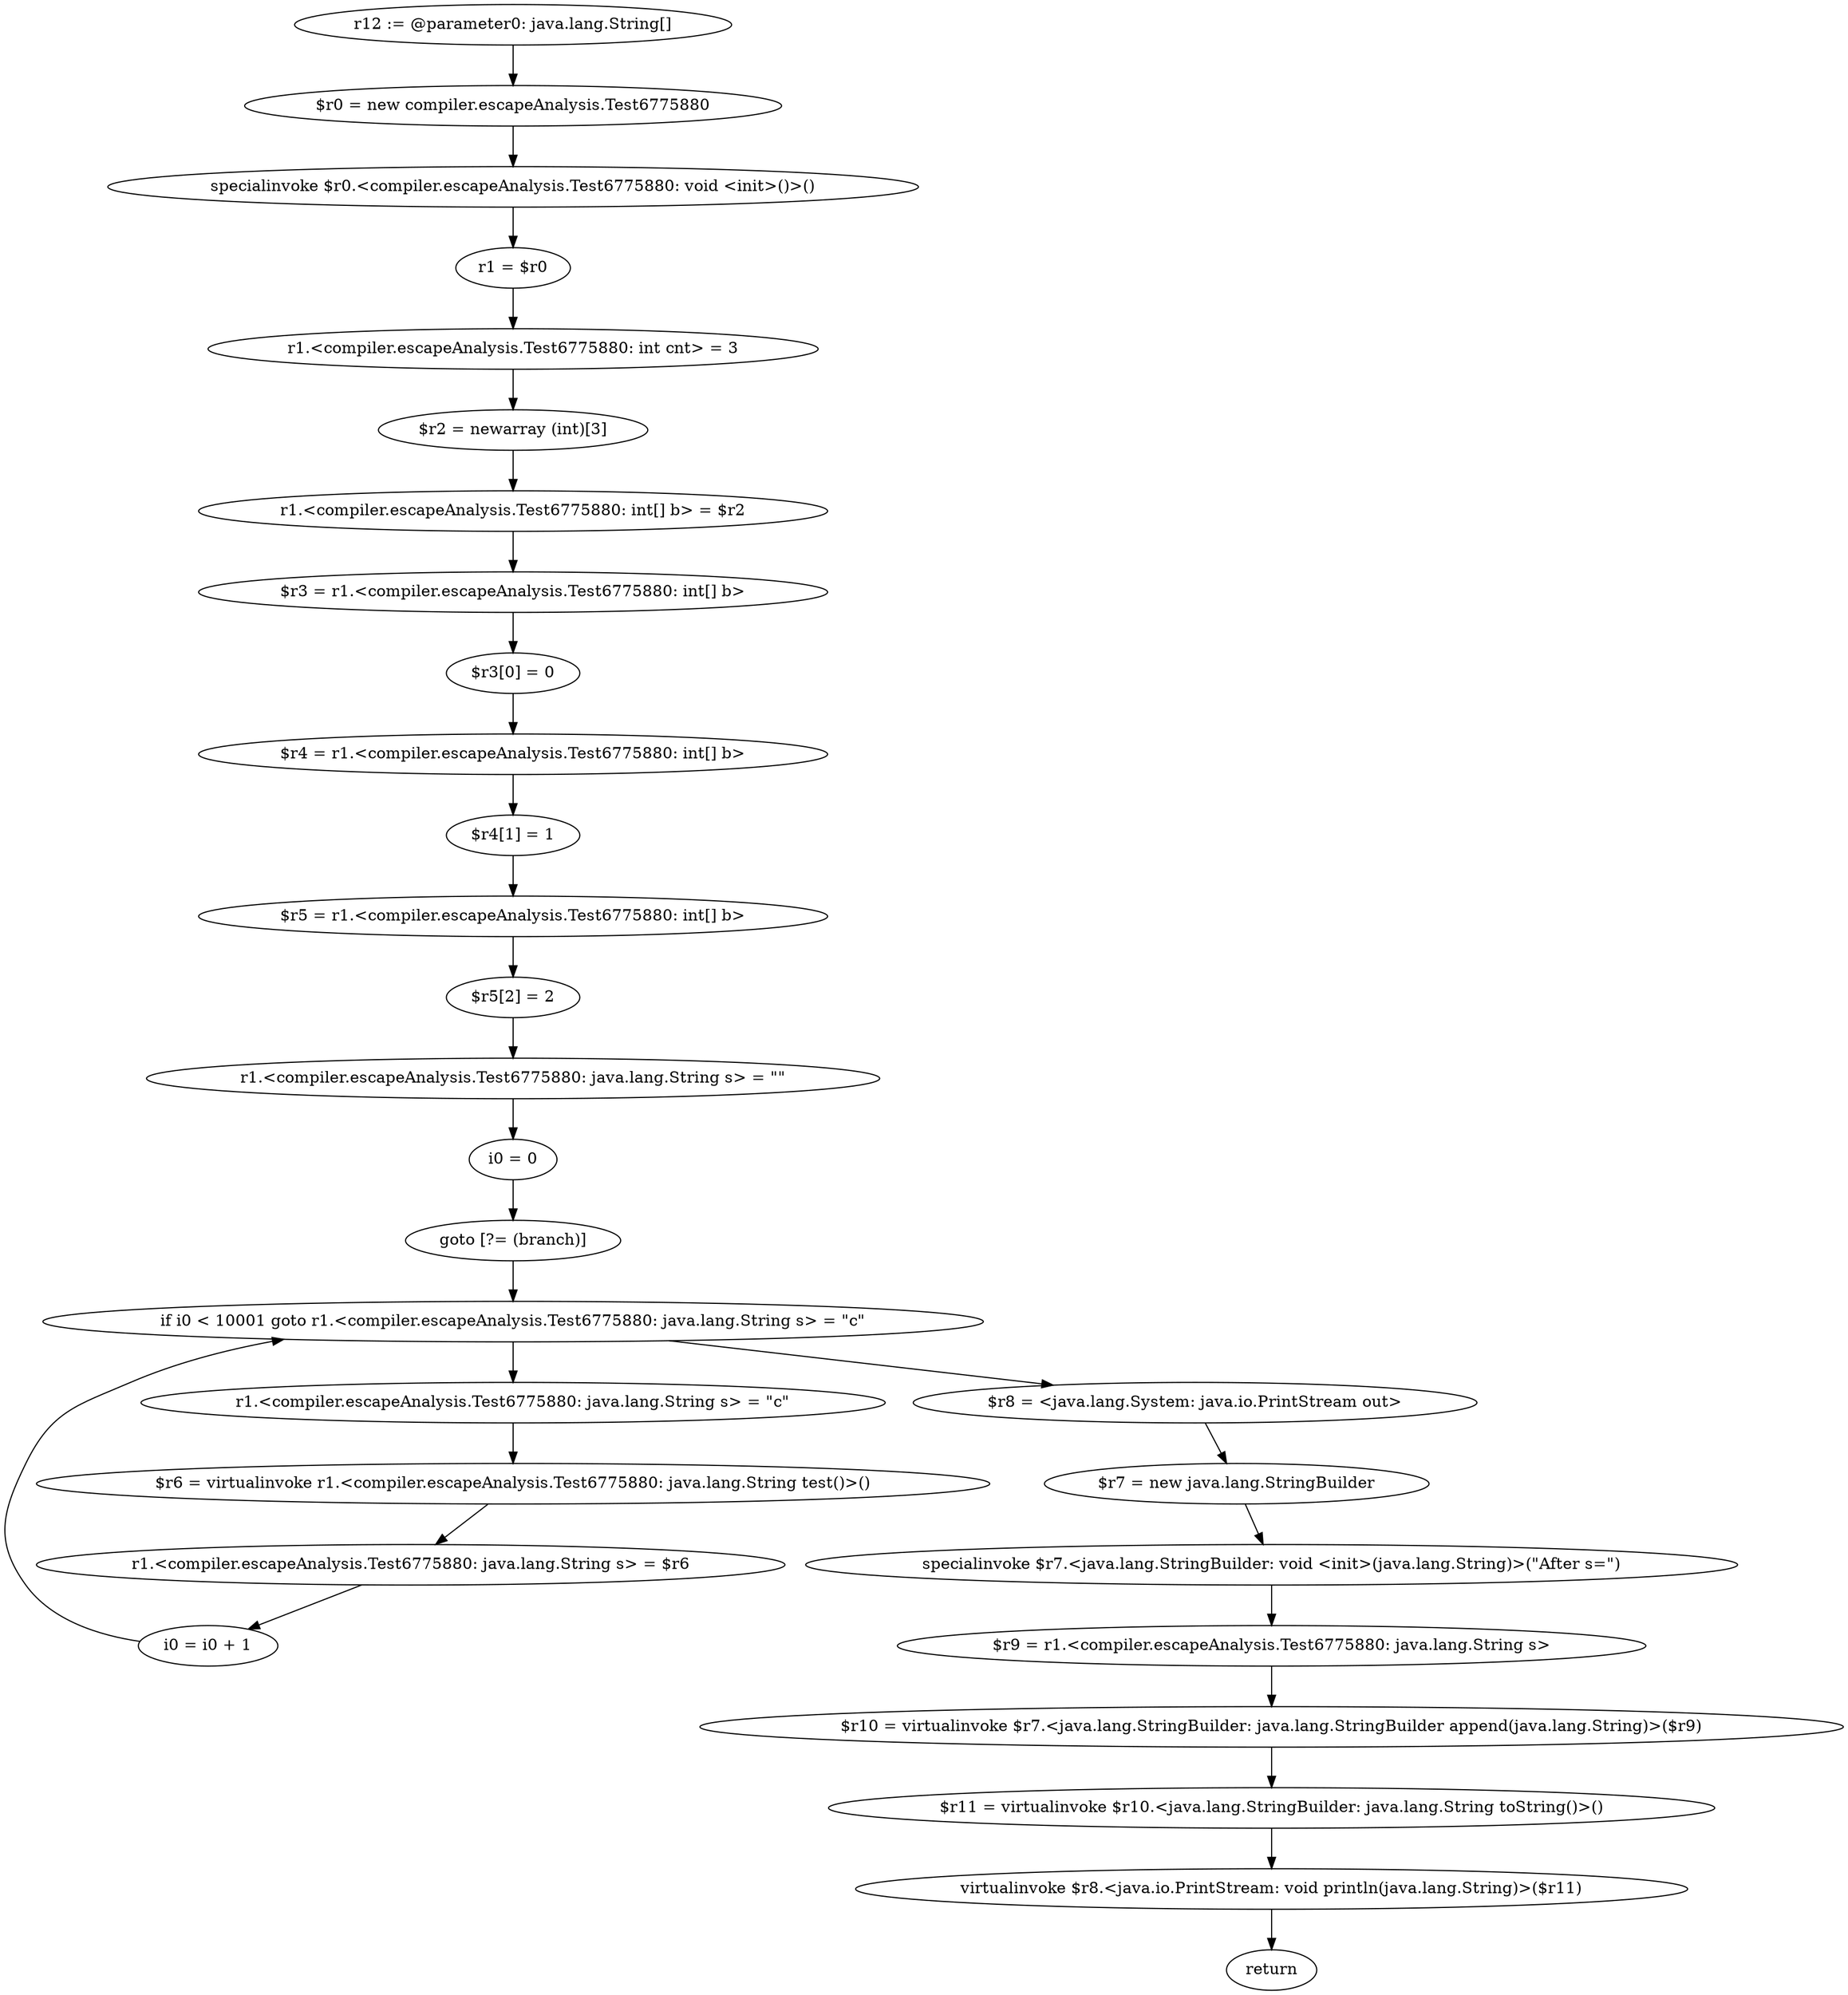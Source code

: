 digraph "unitGraph" {
    "r12 := @parameter0: java.lang.String[]"
    "$r0 = new compiler.escapeAnalysis.Test6775880"
    "specialinvoke $r0.<compiler.escapeAnalysis.Test6775880: void <init>()>()"
    "r1 = $r0"
    "r1.<compiler.escapeAnalysis.Test6775880: int cnt> = 3"
    "$r2 = newarray (int)[3]"
    "r1.<compiler.escapeAnalysis.Test6775880: int[] b> = $r2"
    "$r3 = r1.<compiler.escapeAnalysis.Test6775880: int[] b>"
    "$r3[0] = 0"
    "$r4 = r1.<compiler.escapeAnalysis.Test6775880: int[] b>"
    "$r4[1] = 1"
    "$r5 = r1.<compiler.escapeAnalysis.Test6775880: int[] b>"
    "$r5[2] = 2"
    "r1.<compiler.escapeAnalysis.Test6775880: java.lang.String s> = \"\""
    "i0 = 0"
    "goto [?= (branch)]"
    "r1.<compiler.escapeAnalysis.Test6775880: java.lang.String s> = \"c\""
    "$r6 = virtualinvoke r1.<compiler.escapeAnalysis.Test6775880: java.lang.String test()>()"
    "r1.<compiler.escapeAnalysis.Test6775880: java.lang.String s> = $r6"
    "i0 = i0 + 1"
    "if i0 < 10001 goto r1.<compiler.escapeAnalysis.Test6775880: java.lang.String s> = \"c\""
    "$r8 = <java.lang.System: java.io.PrintStream out>"
    "$r7 = new java.lang.StringBuilder"
    "specialinvoke $r7.<java.lang.StringBuilder: void <init>(java.lang.String)>(\"After s=\")"
    "$r9 = r1.<compiler.escapeAnalysis.Test6775880: java.lang.String s>"
    "$r10 = virtualinvoke $r7.<java.lang.StringBuilder: java.lang.StringBuilder append(java.lang.String)>($r9)"
    "$r11 = virtualinvoke $r10.<java.lang.StringBuilder: java.lang.String toString()>()"
    "virtualinvoke $r8.<java.io.PrintStream: void println(java.lang.String)>($r11)"
    "return"
    "r12 := @parameter0: java.lang.String[]"->"$r0 = new compiler.escapeAnalysis.Test6775880";
    "$r0 = new compiler.escapeAnalysis.Test6775880"->"specialinvoke $r0.<compiler.escapeAnalysis.Test6775880: void <init>()>()";
    "specialinvoke $r0.<compiler.escapeAnalysis.Test6775880: void <init>()>()"->"r1 = $r0";
    "r1 = $r0"->"r1.<compiler.escapeAnalysis.Test6775880: int cnt> = 3";
    "r1.<compiler.escapeAnalysis.Test6775880: int cnt> = 3"->"$r2 = newarray (int)[3]";
    "$r2 = newarray (int)[3]"->"r1.<compiler.escapeAnalysis.Test6775880: int[] b> = $r2";
    "r1.<compiler.escapeAnalysis.Test6775880: int[] b> = $r2"->"$r3 = r1.<compiler.escapeAnalysis.Test6775880: int[] b>";
    "$r3 = r1.<compiler.escapeAnalysis.Test6775880: int[] b>"->"$r3[0] = 0";
    "$r3[0] = 0"->"$r4 = r1.<compiler.escapeAnalysis.Test6775880: int[] b>";
    "$r4 = r1.<compiler.escapeAnalysis.Test6775880: int[] b>"->"$r4[1] = 1";
    "$r4[1] = 1"->"$r5 = r1.<compiler.escapeAnalysis.Test6775880: int[] b>";
    "$r5 = r1.<compiler.escapeAnalysis.Test6775880: int[] b>"->"$r5[2] = 2";
    "$r5[2] = 2"->"r1.<compiler.escapeAnalysis.Test6775880: java.lang.String s> = \"\"";
    "r1.<compiler.escapeAnalysis.Test6775880: java.lang.String s> = \"\""->"i0 = 0";
    "i0 = 0"->"goto [?= (branch)]";
    "goto [?= (branch)]"->"if i0 < 10001 goto r1.<compiler.escapeAnalysis.Test6775880: java.lang.String s> = \"c\"";
    "r1.<compiler.escapeAnalysis.Test6775880: java.lang.String s> = \"c\""->"$r6 = virtualinvoke r1.<compiler.escapeAnalysis.Test6775880: java.lang.String test()>()";
    "$r6 = virtualinvoke r1.<compiler.escapeAnalysis.Test6775880: java.lang.String test()>()"->"r1.<compiler.escapeAnalysis.Test6775880: java.lang.String s> = $r6";
    "r1.<compiler.escapeAnalysis.Test6775880: java.lang.String s> = $r6"->"i0 = i0 + 1";
    "i0 = i0 + 1"->"if i0 < 10001 goto r1.<compiler.escapeAnalysis.Test6775880: java.lang.String s> = \"c\"";
    "if i0 < 10001 goto r1.<compiler.escapeAnalysis.Test6775880: java.lang.String s> = \"c\""->"$r8 = <java.lang.System: java.io.PrintStream out>";
    "if i0 < 10001 goto r1.<compiler.escapeAnalysis.Test6775880: java.lang.String s> = \"c\""->"r1.<compiler.escapeAnalysis.Test6775880: java.lang.String s> = \"c\"";
    "$r8 = <java.lang.System: java.io.PrintStream out>"->"$r7 = new java.lang.StringBuilder";
    "$r7 = new java.lang.StringBuilder"->"specialinvoke $r7.<java.lang.StringBuilder: void <init>(java.lang.String)>(\"After s=\")";
    "specialinvoke $r7.<java.lang.StringBuilder: void <init>(java.lang.String)>(\"After s=\")"->"$r9 = r1.<compiler.escapeAnalysis.Test6775880: java.lang.String s>";
    "$r9 = r1.<compiler.escapeAnalysis.Test6775880: java.lang.String s>"->"$r10 = virtualinvoke $r7.<java.lang.StringBuilder: java.lang.StringBuilder append(java.lang.String)>($r9)";
    "$r10 = virtualinvoke $r7.<java.lang.StringBuilder: java.lang.StringBuilder append(java.lang.String)>($r9)"->"$r11 = virtualinvoke $r10.<java.lang.StringBuilder: java.lang.String toString()>()";
    "$r11 = virtualinvoke $r10.<java.lang.StringBuilder: java.lang.String toString()>()"->"virtualinvoke $r8.<java.io.PrintStream: void println(java.lang.String)>($r11)";
    "virtualinvoke $r8.<java.io.PrintStream: void println(java.lang.String)>($r11)"->"return";
}
